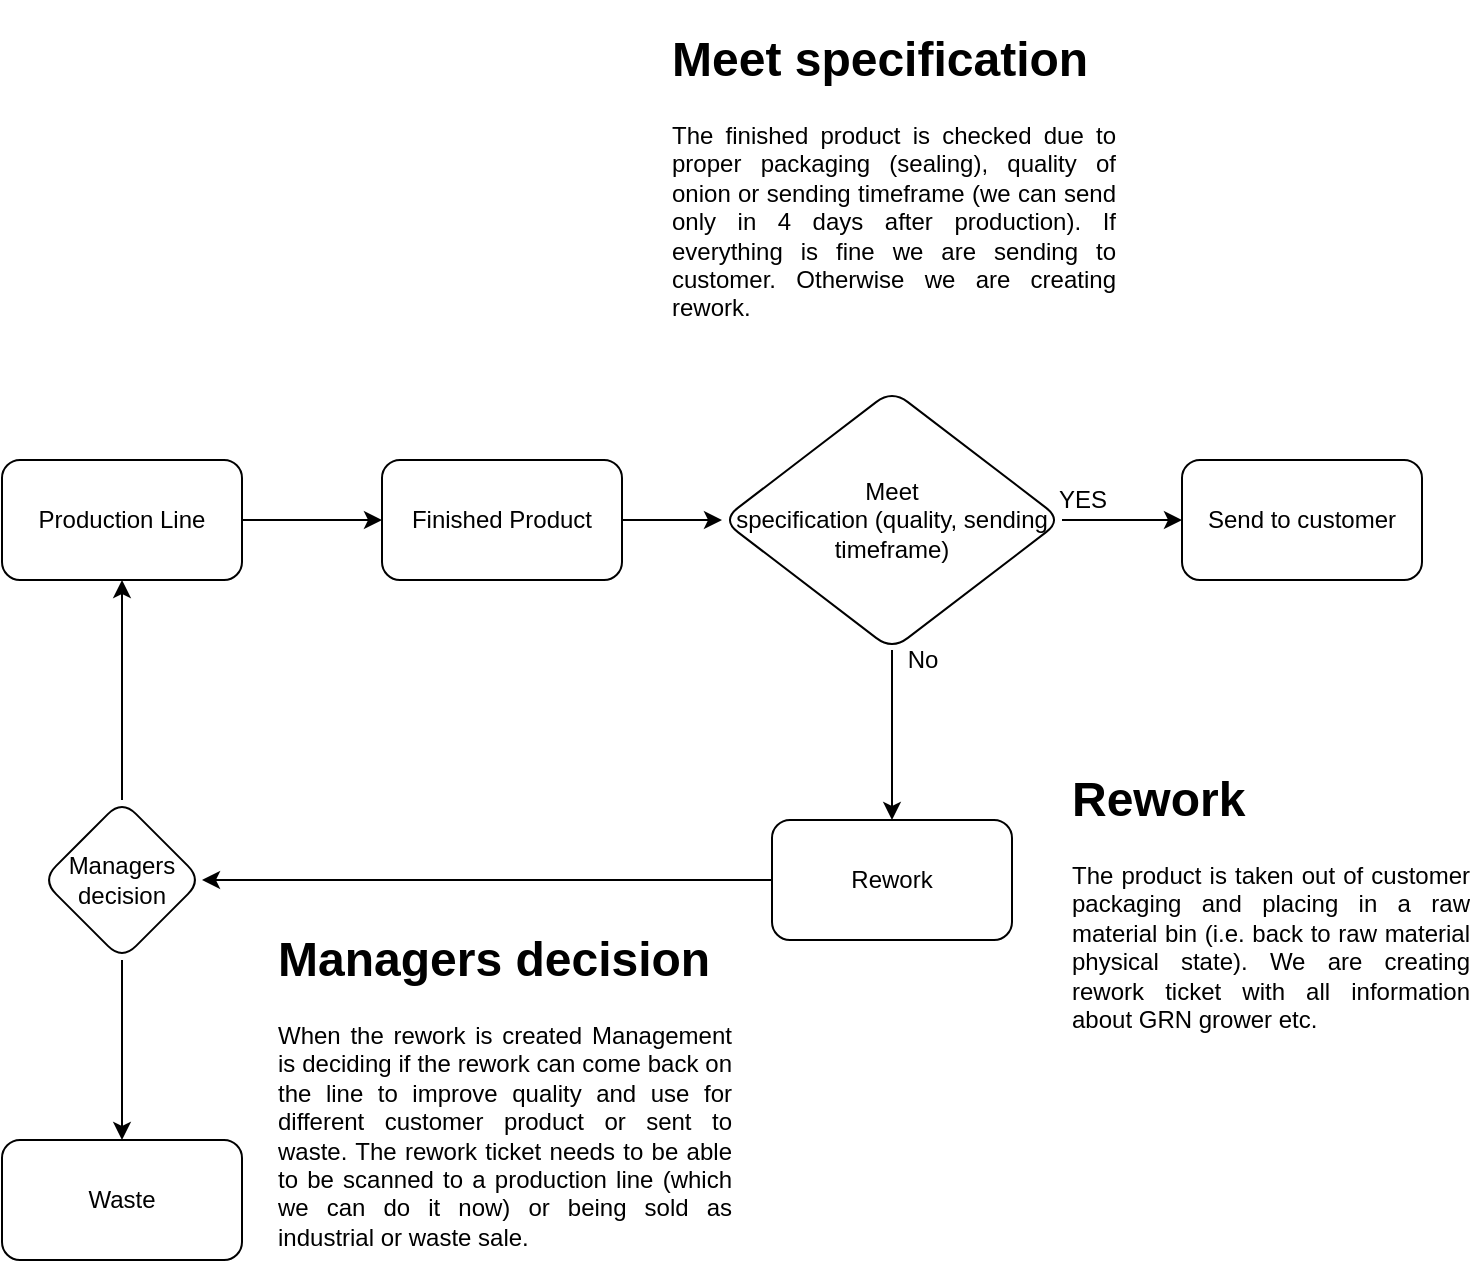 <mxfile version="20.0.1" type="github">
  <diagram id="zXjGIP4TOeGqvmojKyh3" name="Page-1">
    <mxGraphModel dx="1422" dy="705" grid="1" gridSize="10" guides="1" tooltips="1" connect="1" arrows="1" fold="1" page="1" pageScale="1" pageWidth="827" pageHeight="1169" math="0" shadow="0">
      <root>
        <mxCell id="0" />
        <mxCell id="1" parent="0" />
        <mxCell id="-uKDtlHIu4eDwmsC0OMv-5" value="" style="edgeStyle=orthogonalEdgeStyle;rounded=0;orthogonalLoop=1;jettySize=auto;html=1;" parent="1" source="-uKDtlHIu4eDwmsC0OMv-1" target="-uKDtlHIu4eDwmsC0OMv-4" edge="1">
          <mxGeometry relative="1" as="geometry" />
        </mxCell>
        <mxCell id="-uKDtlHIu4eDwmsC0OMv-1" value="Finished Product" style="rounded=1;whiteSpace=wrap;html=1;" parent="1" vertex="1">
          <mxGeometry x="280" y="260" width="120" height="60" as="geometry" />
        </mxCell>
        <mxCell id="-uKDtlHIu4eDwmsC0OMv-7" value="" style="edgeStyle=orthogonalEdgeStyle;rounded=0;orthogonalLoop=1;jettySize=auto;html=1;" parent="1" source="-uKDtlHIu4eDwmsC0OMv-4" target="-uKDtlHIu4eDwmsC0OMv-6" edge="1">
          <mxGeometry relative="1" as="geometry" />
        </mxCell>
        <mxCell id="-uKDtlHIu4eDwmsC0OMv-40" value="" style="edgeStyle=orthogonalEdgeStyle;rounded=0;orthogonalLoop=1;jettySize=auto;html=1;" parent="1" source="-uKDtlHIu4eDwmsC0OMv-4" target="-uKDtlHIu4eDwmsC0OMv-21" edge="1">
          <mxGeometry relative="1" as="geometry" />
        </mxCell>
        <mxCell id="-uKDtlHIu4eDwmsC0OMv-4" value="Meet&lt;br&gt;specification (quality, sending timeframe)" style="rhombus;whiteSpace=wrap;html=1;rounded=1;" parent="1" vertex="1">
          <mxGeometry x="450" y="225" width="170" height="130" as="geometry" />
        </mxCell>
        <mxCell id="-uKDtlHIu4eDwmsC0OMv-6" value="Send to customer" style="whiteSpace=wrap;html=1;rounded=1;" parent="1" vertex="1">
          <mxGeometry x="680" y="260" width="120" height="60" as="geometry" />
        </mxCell>
        <mxCell id="-uKDtlHIu4eDwmsC0OMv-8" value="YES" style="text;html=1;align=center;verticalAlign=middle;resizable=0;points=[];autosize=1;strokeColor=none;fillColor=none;" parent="1" vertex="1">
          <mxGeometry x="610" y="270" width="40" height="20" as="geometry" />
        </mxCell>
        <mxCell id="-uKDtlHIu4eDwmsC0OMv-14" value="No" style="text;html=1;align=center;verticalAlign=middle;resizable=0;points=[];autosize=1;strokeColor=none;fillColor=none;" parent="1" vertex="1">
          <mxGeometry x="535" y="350" width="30" height="20" as="geometry" />
        </mxCell>
        <mxCell id="-uKDtlHIu4eDwmsC0OMv-34" value="" style="edgeStyle=orthogonalEdgeStyle;rounded=0;orthogonalLoop=1;jettySize=auto;html=1;entryX=1;entryY=0.5;entryDx=0;entryDy=0;" parent="1" source="-uKDtlHIu4eDwmsC0OMv-21" target="-uKDtlHIu4eDwmsC0OMv-33" edge="1">
          <mxGeometry relative="1" as="geometry" />
        </mxCell>
        <mxCell id="-uKDtlHIu4eDwmsC0OMv-21" value="Rework" style="whiteSpace=wrap;html=1;rounded=1;" parent="1" vertex="1">
          <mxGeometry x="475" y="440" width="120" height="60" as="geometry" />
        </mxCell>
        <mxCell id="-uKDtlHIu4eDwmsC0OMv-27" value="" style="edgeStyle=orthogonalEdgeStyle;rounded=0;orthogonalLoop=1;jettySize=auto;html=1;" parent="1" source="-uKDtlHIu4eDwmsC0OMv-25" target="-uKDtlHIu4eDwmsC0OMv-1" edge="1">
          <mxGeometry relative="1" as="geometry" />
        </mxCell>
        <mxCell id="-uKDtlHIu4eDwmsC0OMv-25" value="Production Line" style="whiteSpace=wrap;html=1;rounded=1;" parent="1" vertex="1">
          <mxGeometry x="90" y="260" width="120" height="60" as="geometry" />
        </mxCell>
        <mxCell id="-uKDtlHIu4eDwmsC0OMv-35" value="" style="edgeStyle=orthogonalEdgeStyle;rounded=0;orthogonalLoop=1;jettySize=auto;html=1;" parent="1" source="-uKDtlHIu4eDwmsC0OMv-33" target="-uKDtlHIu4eDwmsC0OMv-25" edge="1">
          <mxGeometry relative="1" as="geometry" />
        </mxCell>
        <mxCell id="-uKDtlHIu4eDwmsC0OMv-37" value="" style="edgeStyle=orthogonalEdgeStyle;rounded=0;orthogonalLoop=1;jettySize=auto;html=1;" parent="1" source="-uKDtlHIu4eDwmsC0OMv-33" target="-uKDtlHIu4eDwmsC0OMv-36" edge="1">
          <mxGeometry relative="1" as="geometry" />
        </mxCell>
        <mxCell id="-uKDtlHIu4eDwmsC0OMv-33" value="Managers decision" style="rhombus;whiteSpace=wrap;html=1;rounded=1;" parent="1" vertex="1">
          <mxGeometry x="110" y="430" width="80" height="80" as="geometry" />
        </mxCell>
        <mxCell id="-uKDtlHIu4eDwmsC0OMv-36" value="Waste" style="whiteSpace=wrap;html=1;rounded=1;" parent="1" vertex="1">
          <mxGeometry x="90" y="600" width="120" height="60" as="geometry" />
        </mxCell>
        <mxCell id="mt3hdiAsSk07jvFCkP4t-2" value="&lt;h1 style=&quot;text-align: justify;&quot;&gt;Meet specification&lt;/h1&gt;&lt;p style=&quot;text-align: justify;&quot;&gt;The finished product is checked due to proper packaging (sealing), quality of onion or sending timeframe (we can send only in 4 days after production). If everything is fine we are sending to customer. Otherwise we are creating rework.&lt;/p&gt;" style="text;html=1;strokeColor=none;fillColor=none;spacing=5;spacingTop=-20;whiteSpace=wrap;overflow=hidden;rounded=0;" vertex="1" parent="1">
          <mxGeometry x="420" y="40" width="230" height="160" as="geometry" />
        </mxCell>
        <mxCell id="mt3hdiAsSk07jvFCkP4t-4" value="&lt;h1 style=&quot;text-align: justify;&quot;&gt;Rework&lt;/h1&gt;&lt;p&gt;&lt;/p&gt;&lt;div style=&quot;text-align: justify;&quot;&gt;&lt;span style=&quot;background-color: initial;&quot;&gt;The product is taken&amp;nbsp;&lt;/span&gt;&lt;span style=&quot;background-color: initial;&quot;&gt;out of customer packaging and placing in a raw material bin (i.e. back to raw&amp;nbsp;&lt;/span&gt;&lt;span style=&quot;background-color: initial;&quot;&gt;material physical state). We are creating rework ticket with all information about GRN grower etc.&lt;/span&gt;&lt;/div&gt;&lt;p&gt;&lt;/p&gt;" style="text;html=1;strokeColor=none;fillColor=none;spacing=5;spacingTop=-20;whiteSpace=wrap;overflow=hidden;rounded=0;" vertex="1" parent="1">
          <mxGeometry x="620" y="410" width="207" height="150" as="geometry" />
        </mxCell>
        <mxCell id="mt3hdiAsSk07jvFCkP4t-6" value="&lt;h1 style=&quot;text-align: justify;&quot;&gt;Managers decision&lt;/h1&gt;&lt;p style=&quot;text-align: justify;&quot;&gt;When the rework is created Management is deciding if the rework can come back on the line to improve quality and use for different customer product or sent to waste. The rework ticket needs to be able to be scanned to a production line (which we can do it now) or being sold as industrial or waste sale.&lt;/p&gt;" style="text;html=1;strokeColor=none;fillColor=none;spacing=5;spacingTop=-20;whiteSpace=wrap;overflow=hidden;rounded=0;" vertex="1" parent="1">
          <mxGeometry x="222.5" y="490" width="235" height="170" as="geometry" />
        </mxCell>
      </root>
    </mxGraphModel>
  </diagram>
</mxfile>
